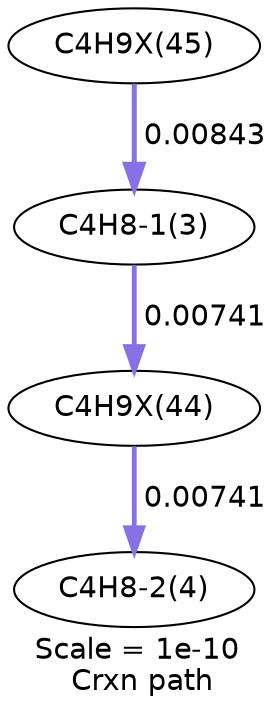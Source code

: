 digraph reaction_paths {
center=1;
s13 -> s6[fontname="Helvetica", style="setlinewidth(2.39)", arrowsize=1.2, color="0.7, 0.508, 0.9"
, label=" 0.00843"];
s6 -> s12[fontname="Helvetica", style="setlinewidth(2.3)", arrowsize=1.15, color="0.7, 0.507, 0.9"
, label=" 0.00741"];
s12 -> s7[fontname="Helvetica", style="setlinewidth(2.3)", arrowsize=1.15, color="0.7, 0.507, 0.9"
, label=" 0.00741"];
s6 [ fontname="Helvetica", label="C4H8-1(3)"];
s7 [ fontname="Helvetica", label="C4H8-2(4)"];
s12 [ fontname="Helvetica", label="C4H9X(44)"];
s13 [ fontname="Helvetica", label="C4H9X(45)"];
 label = "Scale = 1e-10\l Crxn path";
 fontname = "Helvetica";
}
